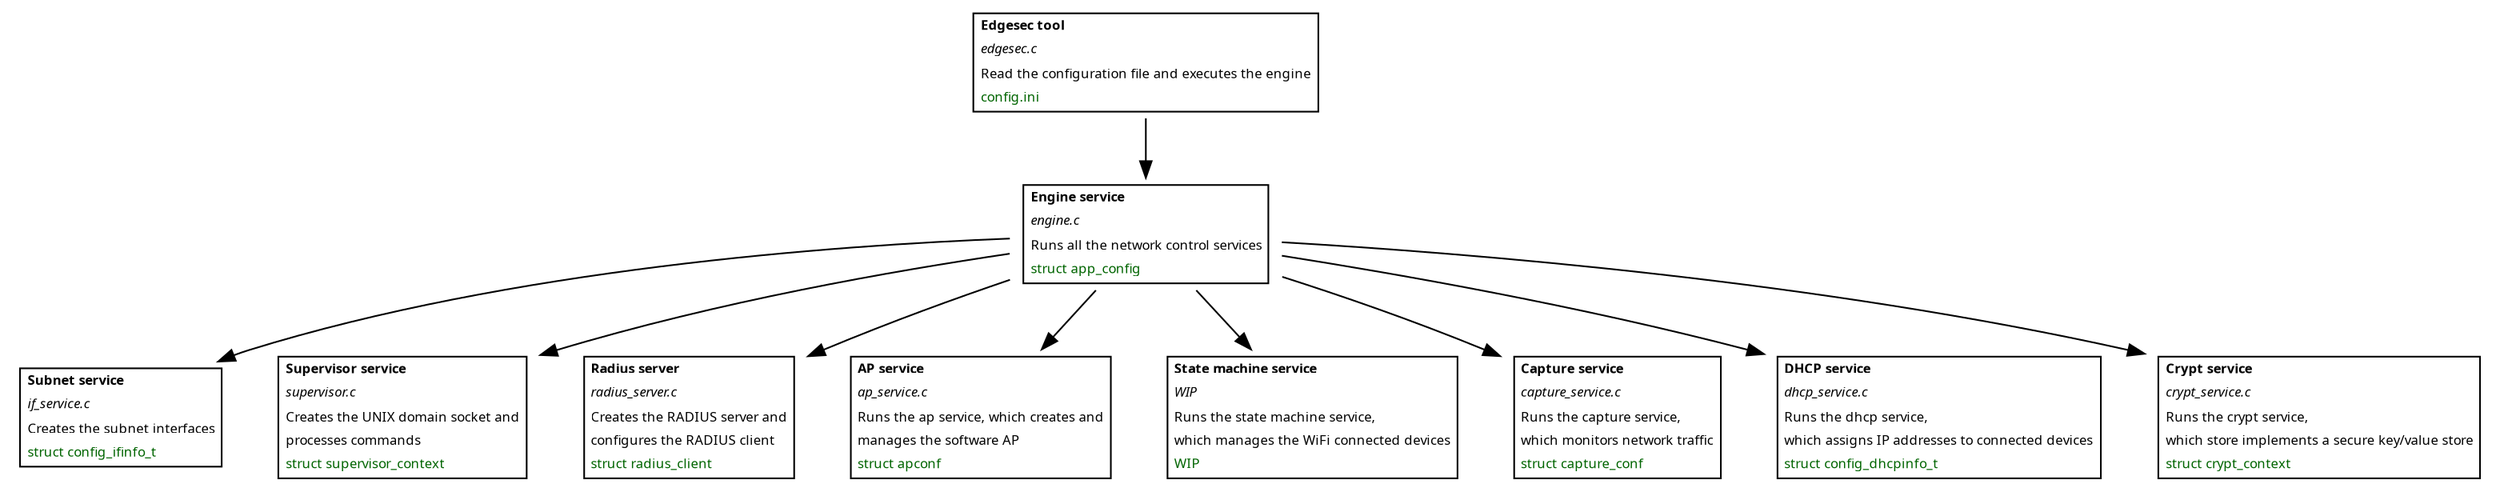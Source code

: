 digraph D {

  node [shape=plaintext fontname="Sans serif" fontsize="8"];

  edgesec [ label=<
   <table border="1" cellborder="0" cellspacing="1">
     <tr><td align="left"><b>Edgesec tool</b></td></tr>
     <tr><td align="left"><i>edgesec.c</i></td></tr>
     <tr><td align="left">Read the configuration file and executes the engine</td></tr>
     <tr><td align="left"><font color="darkgreen">config.ini</font></td></tr>
   </table>>];

  engine [ label=<
   <table border="1" cellborder="0" cellspacing="1">
     <tr><td align="left"><b>Engine service</b></td></tr>
     <tr><td align="left"><i>engine.c</i></td></tr>
     <tr><td align="left">Runs all the network control services</td></tr>
     <tr><td align="left"><font color="darkgreen">struct app_config</font></td></tr>
   </table>>];

  subnet_service [ label=<
   <table border="1" cellborder="0" cellspacing="1">
     <tr><td align="left"><b>Subnet service</b></td></tr>
     <tr><td align="left"><i>if_service.c</i></td></tr>
     <tr><td align="left">Creates the subnet interfaces</td></tr>
     <tr><td align="left"><font color="darkgreen">struct config_ifinfo_t</font></td></tr>
   </table>>];

  supervisor [ label=<
   <table border="1" cellborder="0" cellspacing="1">
     <tr><td align="left"><b>Supervisor service</b></td></tr>
     <tr><td align="left"><i>supervisor.c</i></td></tr>
     <tr><td align="left">Creates the UNIX domain socket and</td></tr>
     <tr><td align="left">processes commands</td></tr>
     <tr><td align="left"><font color="darkgreen">struct supervisor_context</font></td></tr>
   </table>>];

  radius [ label=<
   <table border="1" cellborder="0" cellspacing="1">
     <tr><td align="left"><b>Radius server</b></td></tr>
     <tr><td align="left"><i>radius_server.c</i></td></tr>
     <tr><td align="left">Creates the RADIUS server and</td></tr>
     <tr><td align="left">configures the RADIUS client</td></tr>
     <tr><td align="left"><font color="darkgreen">struct radius_client</font></td></tr>
   </table>>];

  ap [ label=<
   <table border="1" cellborder="0" cellspacing="1">
     <tr><td align="left"><b>AP service</b></td></tr>
     <tr><td align="left"><i>ap_service.c</i></td></tr>
     <tr><td align="left">Runs the ap service, which creates and</td></tr>
     <tr><td align="left">manages the software AP</td></tr>
     <tr><td align="left"><font color="darkgreen">struct apconf</font></td></tr>
   </table>>];

  state [ label=<
   <table border="1" cellborder="0" cellspacing="1">
     <tr><td align="left"><b>State machine service</b></td></tr>
     <tr><td align="left"><i>WIP</i></td></tr>
     <tr><td align="left">Runs the state machine service,</td></tr>
     <tr><td align="left">which manages the WiFi connected devices</td></tr>
     <tr><td align="left"><font color="darkgreen">WIP</font></td></tr>
   </table>>];

  capture [ label=<
   <table border="1" cellborder="0" cellspacing="1">
     <tr><td align="left"><b>Capture service</b></td></tr>
     <tr><td align="left"><i>capture_service.c</i></td></tr>
     <tr><td align="left">Runs the capture service,</td></tr>
     <tr><td align="left">which monitors network traffic</td></tr>
     <tr><td align="left"><font color="darkgreen">struct capture_conf</font></td></tr>
   </table>>];

  dhcp [ label=<
   <table border="1" cellborder="0" cellspacing="1">
     <tr><td align="left"><b>DHCP service</b></td></tr>
     <tr><td align="left"><i>dhcp_service.c</i></td></tr>
     <tr><td align="left">Runs the dhcp service,</td></tr>
     <tr><td align="left">which assigns IP addresses to connected devices</td></tr>
     <tr><td align="left"><font color="darkgreen">struct config_dhcpinfo_t</font></td></tr>
   </table>>];

  crypt [ label=<
   <table border="1" cellborder="0" cellspacing="1">
     <tr><td align="left"><b>Crypt service</b></td></tr>
     <tr><td align="left"><i>crypt_service.c</i></td></tr>
     <tr><td align="left">Runs the crypt service,</td></tr>
     <tr><td align="left">which store implements a secure key/value store</td></tr>
     <tr><td align="left"><font color="darkgreen">struct crypt_context</font></td></tr>
   </table>>];

  edgesec -> engine;
  engine -> subnet_service;
  engine -> supervisor;
  engine -> radius;
  engine -> ap;
  engine -> state;
  engine -> capture;
  engine -> dhcp;
  engine -> crypt;
}
